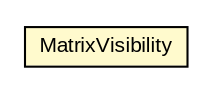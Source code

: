 #!/usr/local/bin/dot
#
# Class diagram 
# Generated by UMLGraph version 5.1 (http://www.umlgraph.org/)
#

digraph G {
	edge [fontname="arial",fontsize=10,labelfontname="arial",labelfontsize=10];
	node [fontname="arial",fontsize=10,shape=plaintext];
	nodesep=0.25;
	ranksep=0.5;
	// com.mycompany.utbotcontest.MatrixVisibility
	c107 [label=<<table title="com.mycompany.utbotcontest.MatrixVisibility" border="0" cellborder="1" cellspacing="0" cellpadding="2" port="p" bgcolor="lemonChiffon" href="./MatrixVisibility.html">
		<tr><td><table border="0" cellspacing="0" cellpadding="1">
<tr><td align="center" balign="center"> MatrixVisibility </td></tr>
		</table></td></tr>
		</table>>, fontname="arial", fontcolor="black", fontsize=10.0];
}

